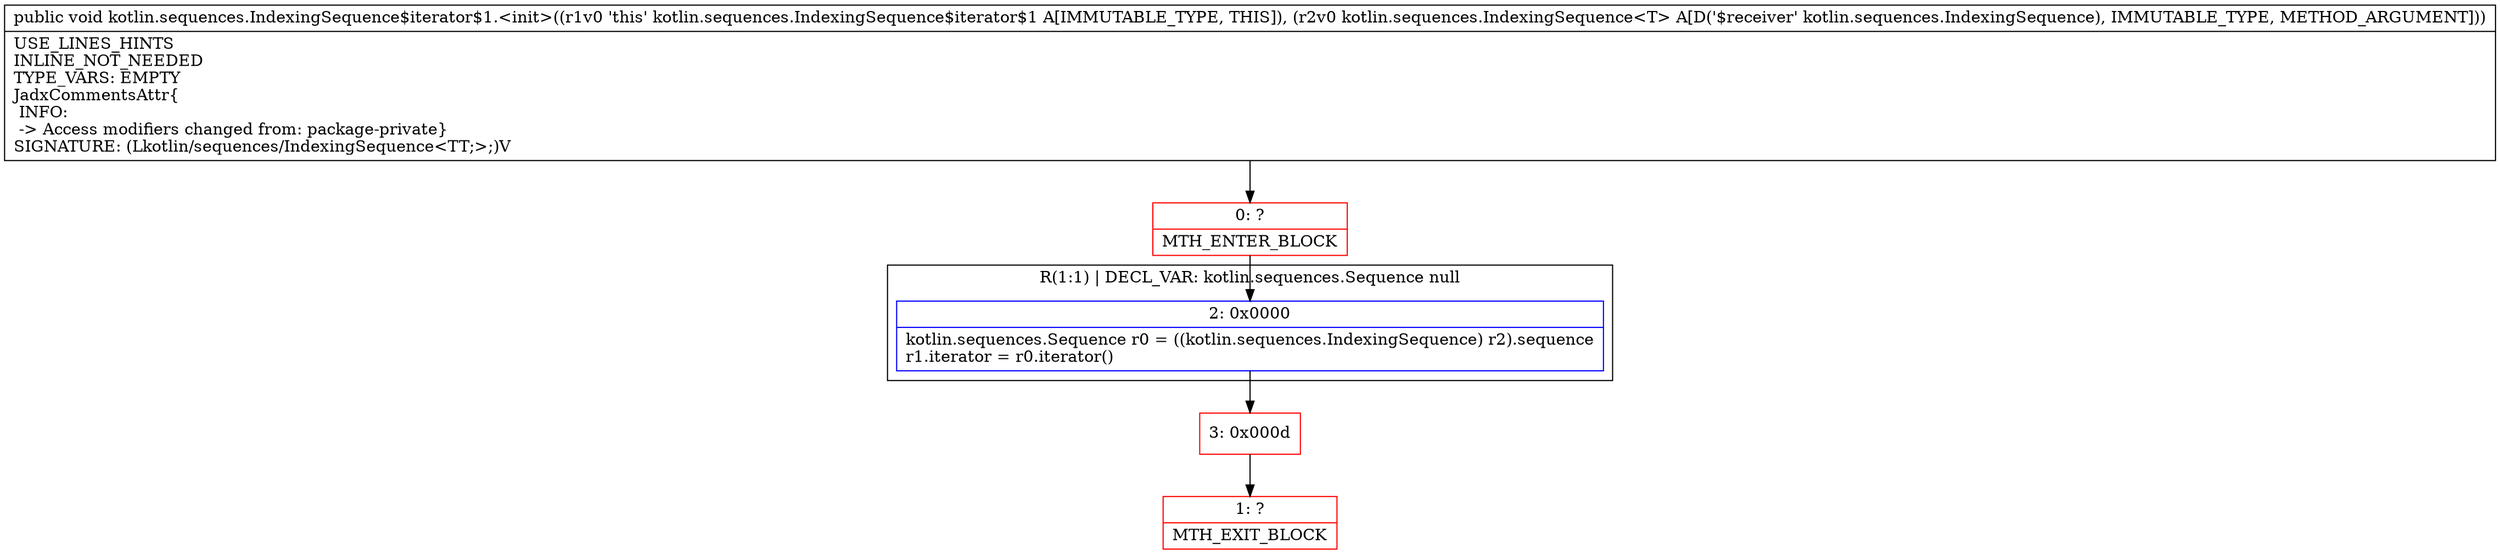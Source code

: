 digraph "CFG forkotlin.sequences.IndexingSequence$iterator$1.\<init\>(Lkotlin\/sequences\/IndexingSequence;)V" {
subgraph cluster_Region_79284011 {
label = "R(1:1) | DECL_VAR: kotlin.sequences.Sequence null\l";
node [shape=record,color=blue];
Node_2 [shape=record,label="{2\:\ 0x0000|kotlin.sequences.Sequence r0 = ((kotlin.sequences.IndexingSequence) r2).sequence\lr1.iterator = r0.iterator()\l}"];
}
Node_0 [shape=record,color=red,label="{0\:\ ?|MTH_ENTER_BLOCK\l}"];
Node_3 [shape=record,color=red,label="{3\:\ 0x000d}"];
Node_1 [shape=record,color=red,label="{1\:\ ?|MTH_EXIT_BLOCK\l}"];
MethodNode[shape=record,label="{public void kotlin.sequences.IndexingSequence$iterator$1.\<init\>((r1v0 'this' kotlin.sequences.IndexingSequence$iterator$1 A[IMMUTABLE_TYPE, THIS]), (r2v0 kotlin.sequences.IndexingSequence\<T\> A[D('$receiver' kotlin.sequences.IndexingSequence), IMMUTABLE_TYPE, METHOD_ARGUMENT]))  | USE_LINES_HINTS\lINLINE_NOT_NEEDED\lTYPE_VARS: EMPTY\lJadxCommentsAttr\{\l INFO: \l \-\> Access modifiers changed from: package\-private\}\lSIGNATURE: (Lkotlin\/sequences\/IndexingSequence\<TT;\>;)V\l}"];
MethodNode -> Node_0;Node_2 -> Node_3;
Node_0 -> Node_2;
Node_3 -> Node_1;
}

